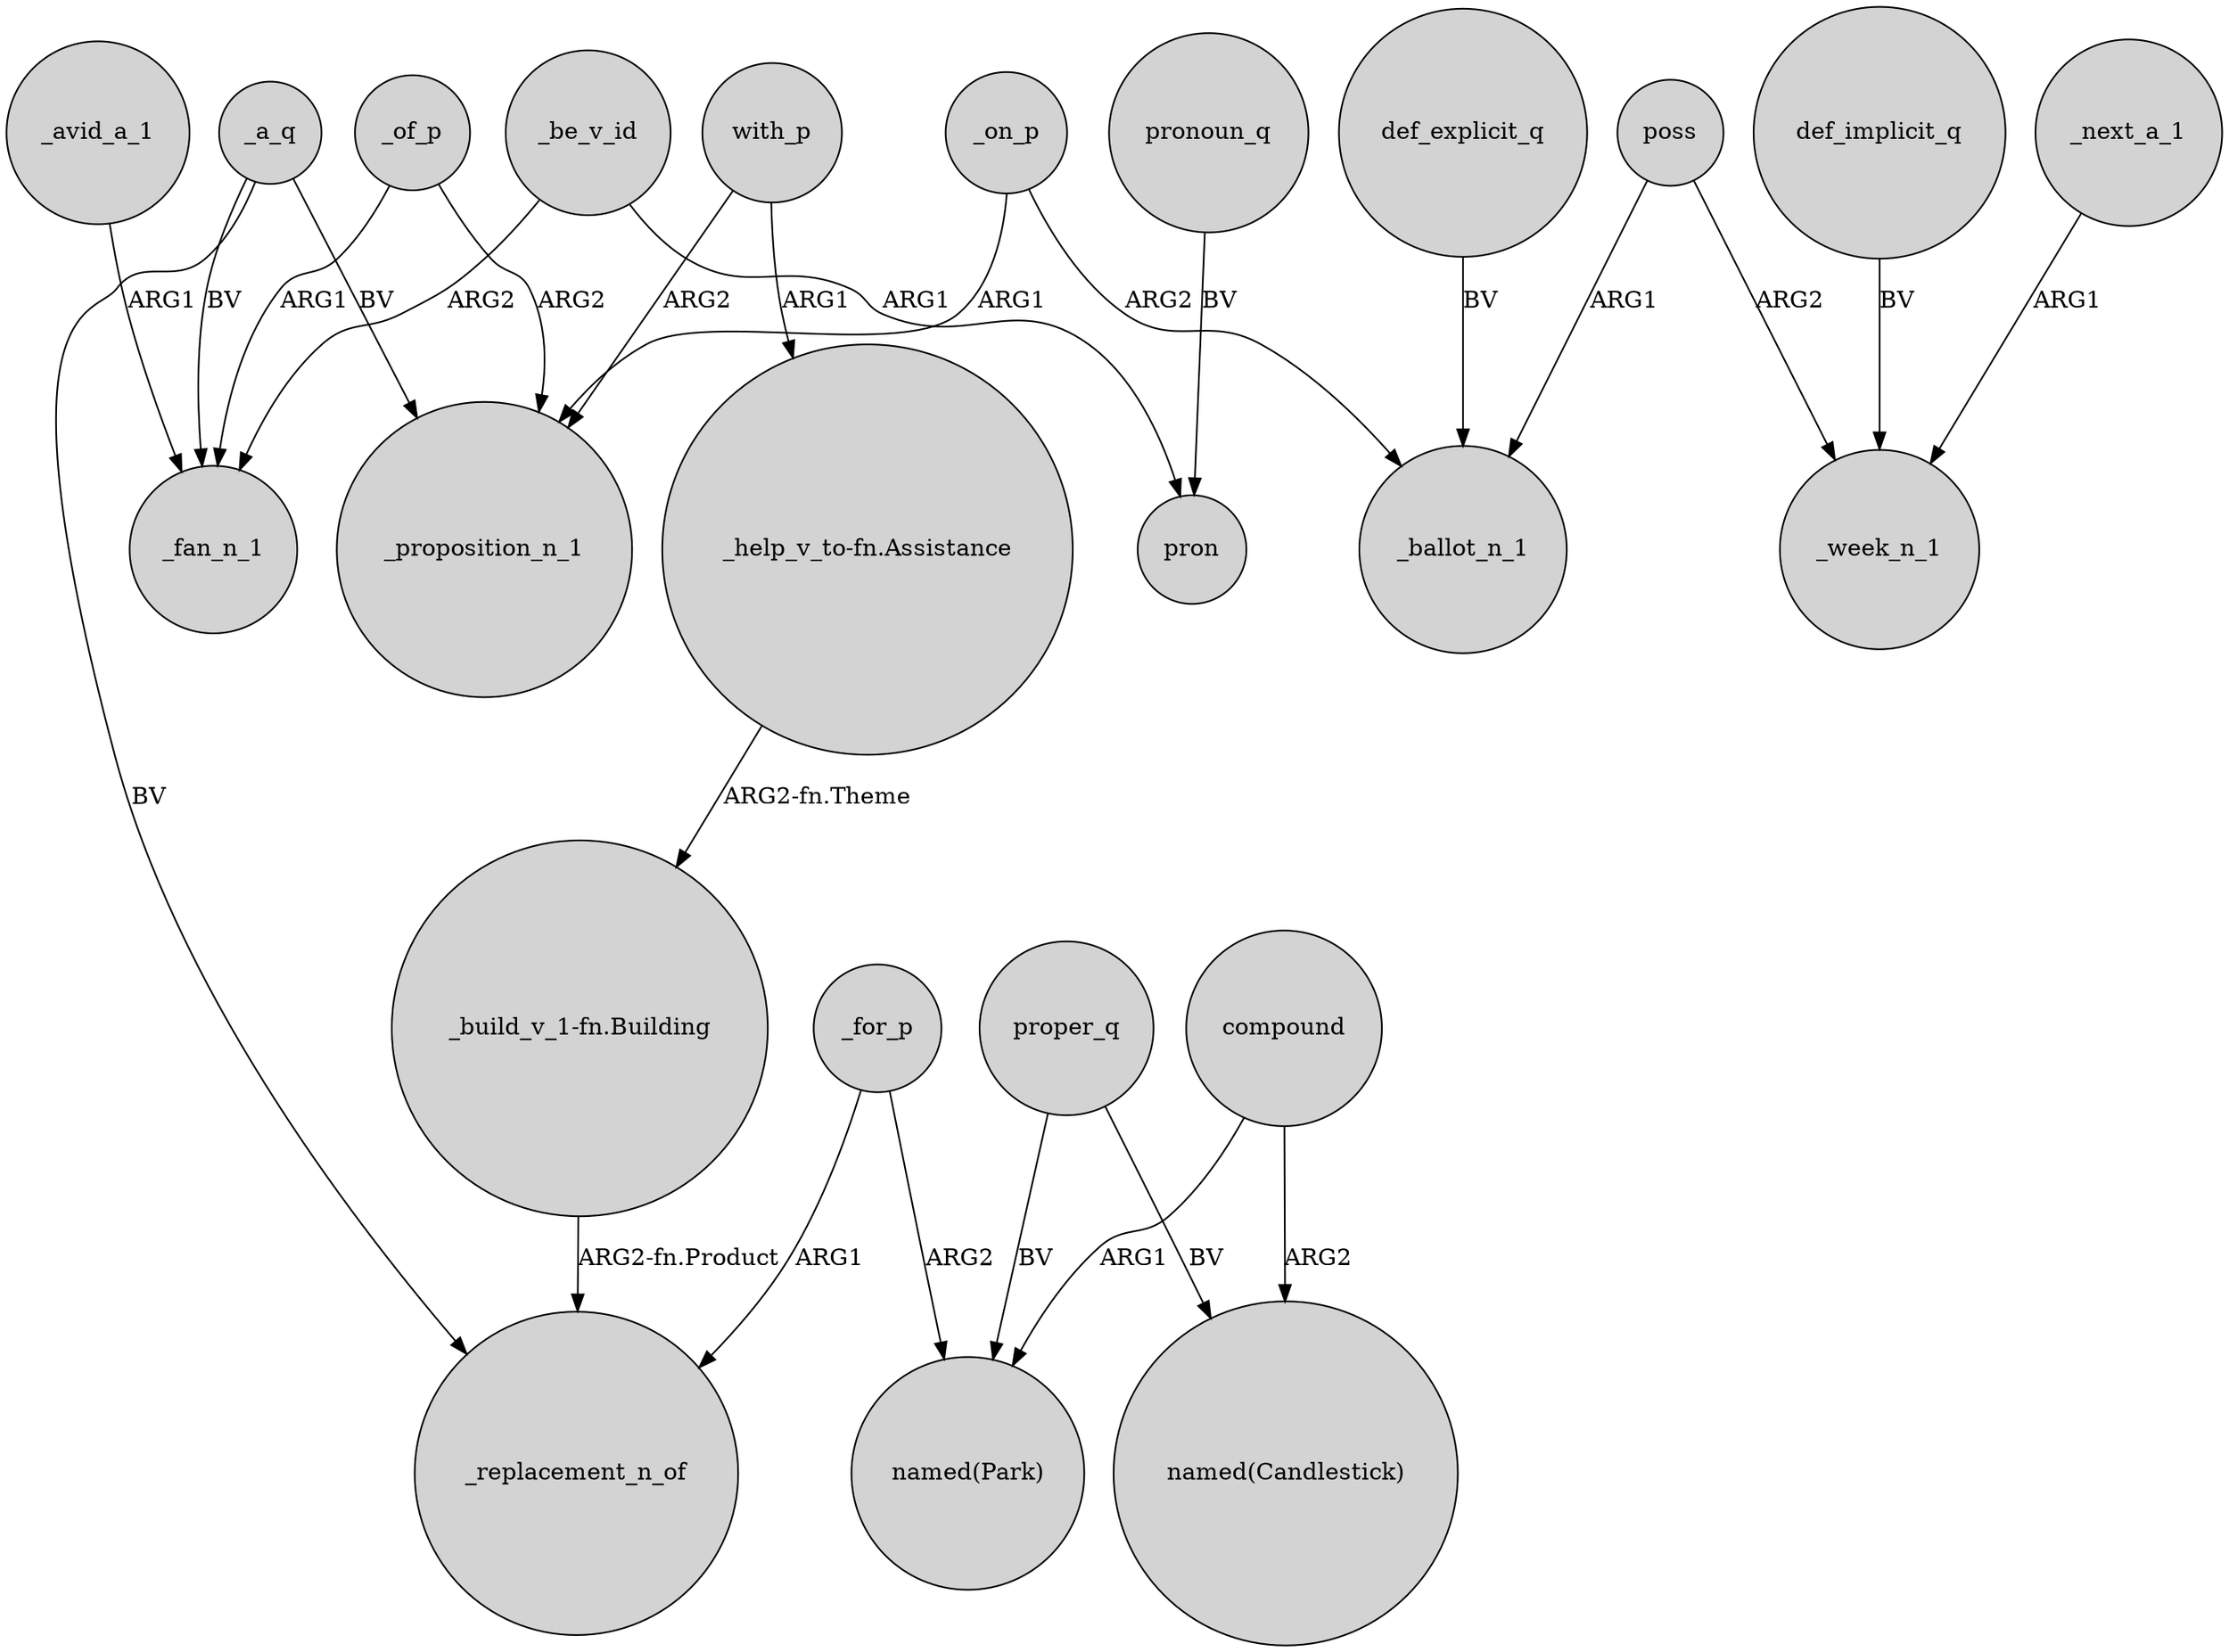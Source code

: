 digraph {
	node [shape=circle style=filled]
	_avid_a_1 -> _fan_n_1 [label=ARG1]
	def_explicit_q -> _ballot_n_1 [label=BV]
	_on_p -> _proposition_n_1 [label=ARG1]
	poss -> _ballot_n_1 [label=ARG1]
	def_implicit_q -> _week_n_1 [label=BV]
	_of_p -> _fan_n_1 [label=ARG1]
	"_build_v_1-fn.Building" -> _replacement_n_of [label="ARG2-fn.Product"]
	_a_q -> _replacement_n_of [label=BV]
	_be_v_id -> _fan_n_1 [label=ARG2]
	with_p -> _proposition_n_1 [label=ARG2]
	_be_v_id -> pron [label=ARG1]
	_a_q -> _proposition_n_1 [label=BV]
	_on_p -> _ballot_n_1 [label=ARG2]
	"_help_v_to-fn.Assistance" -> "_build_v_1-fn.Building" [label="ARG2-fn.Theme"]
	poss -> _week_n_1 [label=ARG2]
	proper_q -> "named(Park)" [label=BV]
	pronoun_q -> pron [label=BV]
	_for_p -> _replacement_n_of [label=ARG1]
	with_p -> "_help_v_to-fn.Assistance" [label=ARG1]
	_of_p -> _proposition_n_1 [label=ARG2]
	proper_q -> "named(Candlestick)" [label=BV]
	_next_a_1 -> _week_n_1 [label=ARG1]
	_a_q -> _fan_n_1 [label=BV]
	compound -> "named(Park)" [label=ARG1]
	compound -> "named(Candlestick)" [label=ARG2]
	_for_p -> "named(Park)" [label=ARG2]
}
